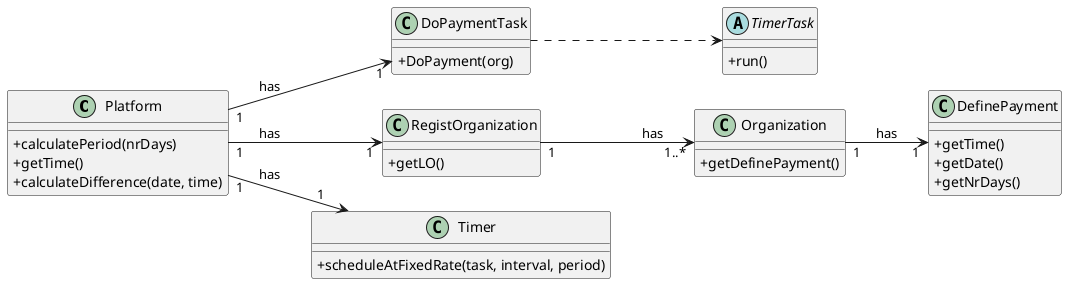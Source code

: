 @startuml
skinparam classAttributeIconSize 0
left to right direction

class Platform{
    +calculatePeriod(nrDays)
    +getTime()
    +calculateDifference(date, time)
}

class DoPaymentTask{
    +DoPayment(org)
}

abstract TimerTask{
    +run()
}

class RegistOrganization {
    +getLO()
}

class Organization {
    +getDefinePayment()
}

class DefinePayment {
    +getTime()
    +getDate()
    +getNrDays()
}

class Timer{
    +scheduleAtFixedRate(task, interval, period)
}
DoPaymentTask ..> TimerTask
Platform "1" --> "1" DoPaymentTask : has
Platform "1" --> "1" RegistOrganization : has
RegistOrganization "1" --> "1..*" Organization : has
Organization "1" --> "1" DefinePayment : has
Platform "1" --> "1" Timer : has

@enduml